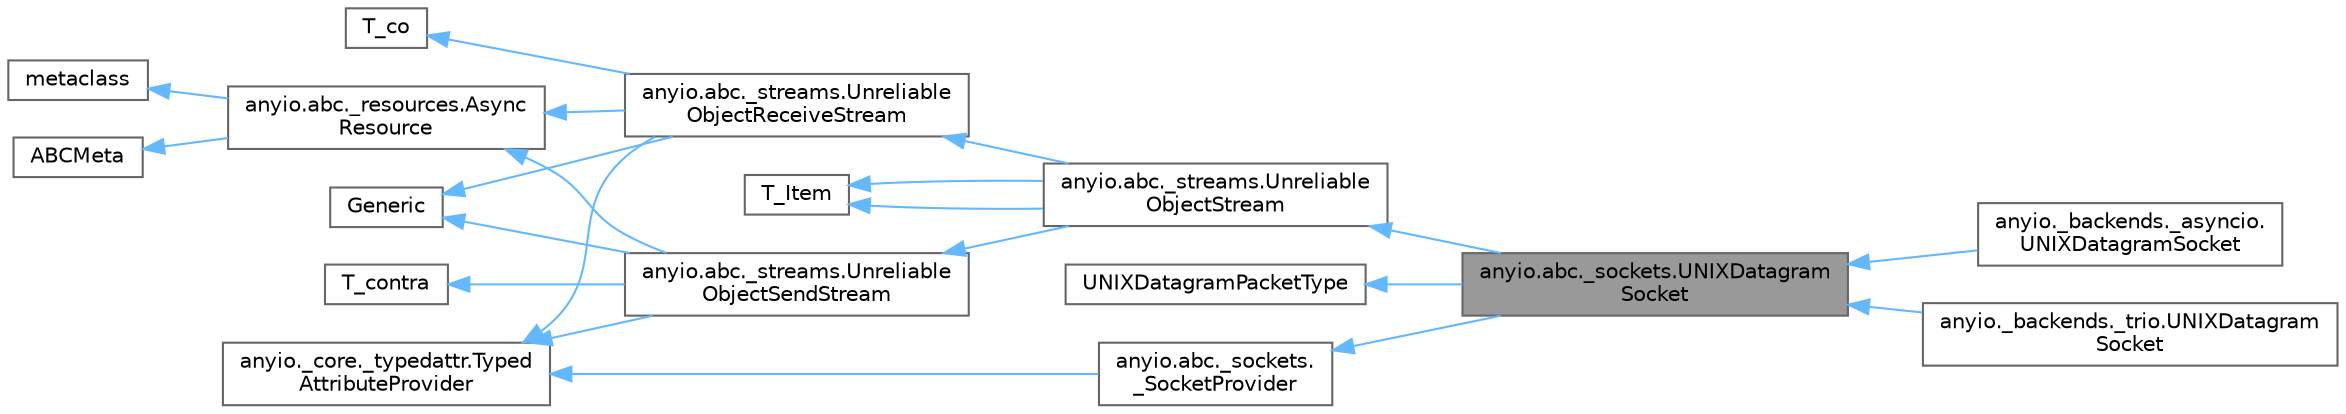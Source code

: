 digraph "anyio.abc._sockets.UNIXDatagramSocket"
{
 // LATEX_PDF_SIZE
  bgcolor="transparent";
  edge [fontname=Helvetica,fontsize=10,labelfontname=Helvetica,labelfontsize=10];
  node [fontname=Helvetica,fontsize=10,shape=box,height=0.2,width=0.4];
  rankdir="LR";
  Node1 [id="Node000001",label="anyio.abc._sockets.UNIXDatagram\lSocket",height=0.2,width=0.4,color="gray40", fillcolor="grey60", style="filled", fontcolor="black",tooltip=" "];
  Node2 -> Node1 [id="edge1_Node000001_Node000002",dir="back",color="steelblue1",style="solid",tooltip=" "];
  Node2 [id="Node000002",label="anyio.abc._streams.Unreliable\lObjectStream",height=0.2,width=0.4,color="gray40", fillcolor="white", style="filled",URL="$classanyio_1_1abc_1_1__streams_1_1UnreliableObjectStream.html",tooltip=" "];
  Node3 -> Node2 [id="edge2_Node000002_Node000003",dir="back",color="steelblue1",style="solid",tooltip=" "];
  Node3 [id="Node000003",label="anyio.abc._streams.Unreliable\lObjectReceiveStream",height=0.2,width=0.4,color="gray40", fillcolor="white", style="filled",URL="$classanyio_1_1abc_1_1__streams_1_1UnreliableObjectReceiveStream.html",tooltip=" "];
  Node4 -> Node3 [id="edge3_Node000003_Node000004",dir="back",color="steelblue1",style="solid",tooltip=" "];
  Node4 [id="Node000004",label="Generic",height=0.2,width=0.4,color="gray40", fillcolor="white", style="filled",tooltip=" "];
  Node5 -> Node3 [id="edge4_Node000003_Node000005",dir="back",color="steelblue1",style="solid",tooltip=" "];
  Node5 [id="Node000005",label="T_co",height=0.2,width=0.4,color="gray40", fillcolor="white", style="filled",tooltip=" "];
  Node6 -> Node3 [id="edge5_Node000003_Node000006",dir="back",color="steelblue1",style="solid",tooltip=" "];
  Node6 [id="Node000006",label="anyio.abc._resources.Async\lResource",height=0.2,width=0.4,color="gray40", fillcolor="white", style="filled",URL="$classanyio_1_1abc_1_1__resources_1_1AsyncResource.html",tooltip=" "];
  Node7 -> Node6 [id="edge6_Node000006_Node000007",dir="back",color="steelblue1",style="solid",tooltip=" "];
  Node7 [id="Node000007",label="metaclass",height=0.2,width=0.4,color="gray40", fillcolor="white", style="filled",tooltip=" "];
  Node8 -> Node6 [id="edge7_Node000006_Node000008",dir="back",color="steelblue1",style="solid",tooltip=" "];
  Node8 [id="Node000008",label="ABCMeta",height=0.2,width=0.4,color="gray40", fillcolor="white", style="filled",tooltip=" "];
  Node9 -> Node3 [id="edge8_Node000003_Node000009",dir="back",color="steelblue1",style="solid",tooltip=" "];
  Node9 [id="Node000009",label="anyio._core._typedattr.Typed\lAttributeProvider",height=0.2,width=0.4,color="gray40", fillcolor="white", style="filled",URL="$classanyio_1_1__core_1_1__typedattr_1_1TypedAttributeProvider.html",tooltip=" "];
  Node10 -> Node2 [id="edge9_Node000002_Node000010",dir="back",color="steelblue1",style="solid",tooltip=" "];
  Node10 [id="Node000010",label="T_Item",height=0.2,width=0.4,color="gray40", fillcolor="white", style="filled",tooltip=" "];
  Node11 -> Node2 [id="edge10_Node000002_Node000011",dir="back",color="steelblue1",style="solid",tooltip=" "];
  Node11 [id="Node000011",label="anyio.abc._streams.Unreliable\lObjectSendStream",height=0.2,width=0.4,color="gray40", fillcolor="white", style="filled",URL="$classanyio_1_1abc_1_1__streams_1_1UnreliableObjectSendStream.html",tooltip=" "];
  Node4 -> Node11 [id="edge11_Node000011_Node000004",dir="back",color="steelblue1",style="solid",tooltip=" "];
  Node12 -> Node11 [id="edge12_Node000011_Node000012",dir="back",color="steelblue1",style="solid",tooltip=" "];
  Node12 [id="Node000012",label="T_contra",height=0.2,width=0.4,color="gray40", fillcolor="white", style="filled",tooltip=" "];
  Node6 -> Node11 [id="edge13_Node000011_Node000006",dir="back",color="steelblue1",style="solid",tooltip=" "];
  Node9 -> Node11 [id="edge14_Node000011_Node000009",dir="back",color="steelblue1",style="solid",tooltip=" "];
  Node10 -> Node2 [id="edge15_Node000002_Node000010",dir="back",color="steelblue1",style="solid",tooltip=" "];
  Node13 -> Node1 [id="edge16_Node000001_Node000013",dir="back",color="steelblue1",style="solid",tooltip=" "];
  Node13 [id="Node000013",label="UNIXDatagramPacketType",height=0.2,width=0.4,color="gray40", fillcolor="white", style="filled",tooltip=" "];
  Node14 -> Node1 [id="edge17_Node000001_Node000014",dir="back",color="steelblue1",style="solid",tooltip=" "];
  Node14 [id="Node000014",label="anyio.abc._sockets.\l_SocketProvider",height=0.2,width=0.4,color="gray40", fillcolor="white", style="filled",URL="$classanyio_1_1abc_1_1__sockets_1_1__SocketProvider.html",tooltip=" "];
  Node9 -> Node14 [id="edge18_Node000014_Node000009",dir="back",color="steelblue1",style="solid",tooltip=" "];
  Node1 -> Node15 [id="edge19_Node000001_Node000015",dir="back",color="steelblue1",style="solid",tooltip=" "];
  Node15 [id="Node000015",label="anyio._backends._asyncio.\lUNIXDatagramSocket",height=0.2,width=0.4,color="gray40", fillcolor="white", style="filled",URL="$classanyio_1_1__backends_1_1__asyncio_1_1UNIXDatagramSocket.html",tooltip=" "];
  Node1 -> Node16 [id="edge20_Node000001_Node000016",dir="back",color="steelblue1",style="solid",tooltip=" "];
  Node16 [id="Node000016",label="anyio._backends._trio.UNIXDatagram\lSocket",height=0.2,width=0.4,color="gray40", fillcolor="white", style="filled",URL="$classanyio_1_1__backends_1_1__trio_1_1UNIXDatagramSocket.html",tooltip=" "];
}
